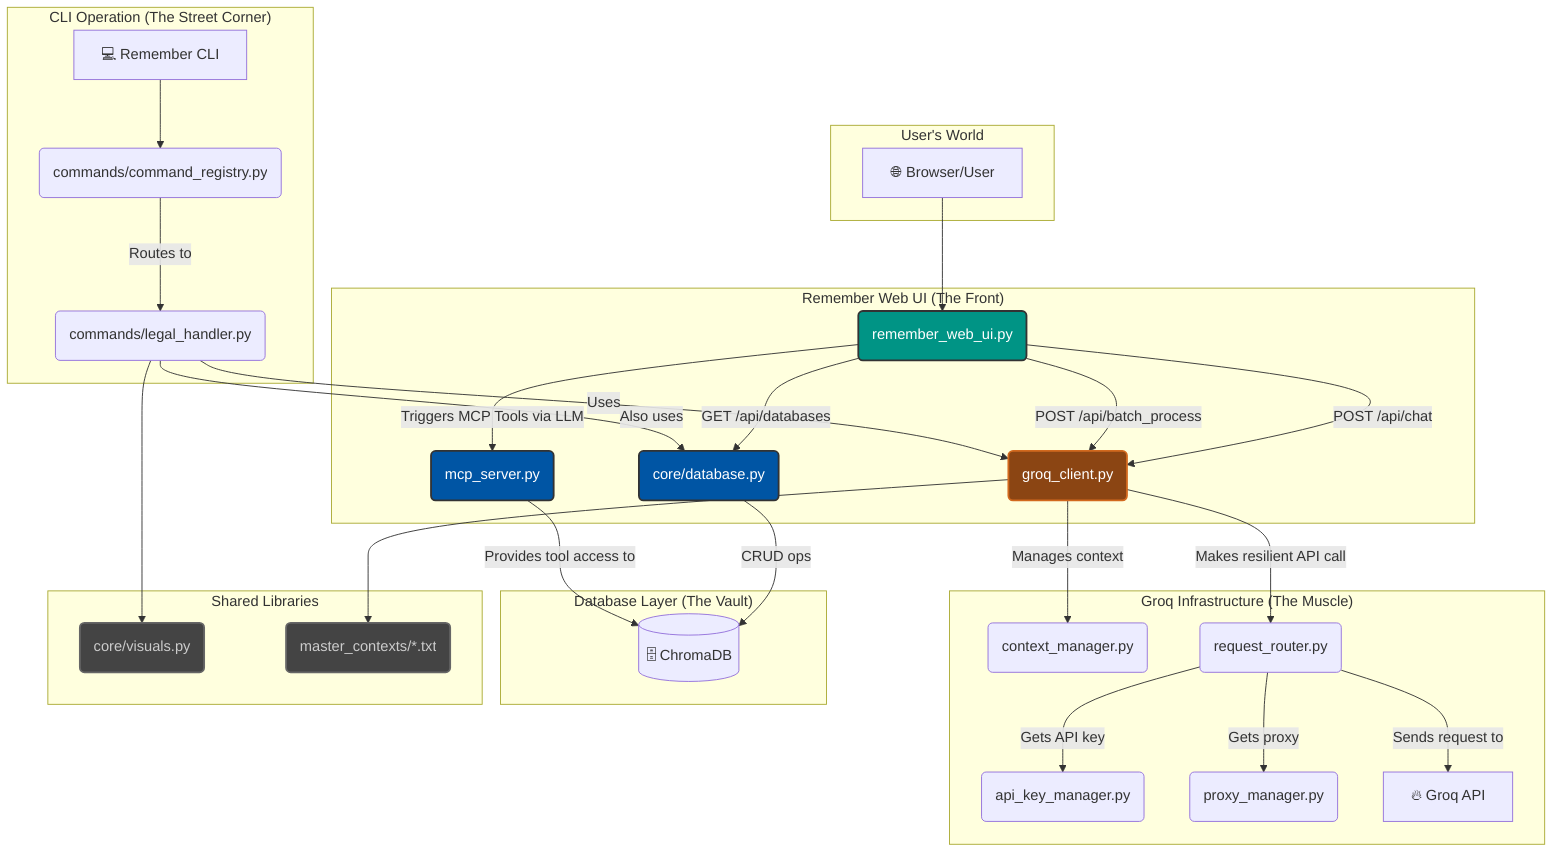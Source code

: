graph TD
    subgraph "User's World"
        A[🌐 Browser/User]
    end

    subgraph "Remember Web UI (The Front)"
        B(remember_web_ui.py):::fastapi
        B -- "GET /api/databases" --> D
        B -- "POST /api/chat" --> C
        B -- "POST /api/batch_process" --> C
        B -- "Triggers MCP Tools via LLM" --> G
    end

    subgraph "Groq Infrastructure (The Muscle)"
        C(groq_client.py):::groq
        C -- "Manages context" --> F(context_manager.py)
        C -- "Makes resilient API call" --> E(request_router.py)
        E -- "Gets API key" --> H(api_key_manager.py)
        E -- "Gets proxy" --> I(proxy_manager.py)
        E -- "Sends request to" --> J[🔥 Groq API]
    end

    subgraph "Database Layer (The Vault)"
        D(core/database.py):::db
        G(mcp_server.py):::db
        D -- "CRUD ops" --> K[(🗄️ ChromaDB)]
        G -- "Provides tool access to" --> K
    end
    
    subgraph "CLI Operation (The Street Corner)"
        L[💻 Remember CLI]
        L --> M(commands/command_registry.py)
        M -- "Routes to" --> N(commands/legal_handler.py)
        N -- "Uses" --> C
        N -- "Also uses" --> D
    end

    subgraph "Shared Libraries"
        O(core/visuals.py):::lib
        P(master_contexts/*.txt):::lib
    end

    %% Connections & Data Flow
    A --> B
    C --> P
    N --> O

    %% Styling
    classDef fastapi fill:#009485,stroke:#333,stroke-width:2px,color:#fff
    classDef groq fill:#8B4513,stroke:#D2691E,stroke-width:2px,color:#fff
    classDef db fill:#0055A4,stroke:#333,stroke-width:2px,color:#fff
    classDef lib fill:#444,stroke:#666,stroke-width:2px,color:#ccc